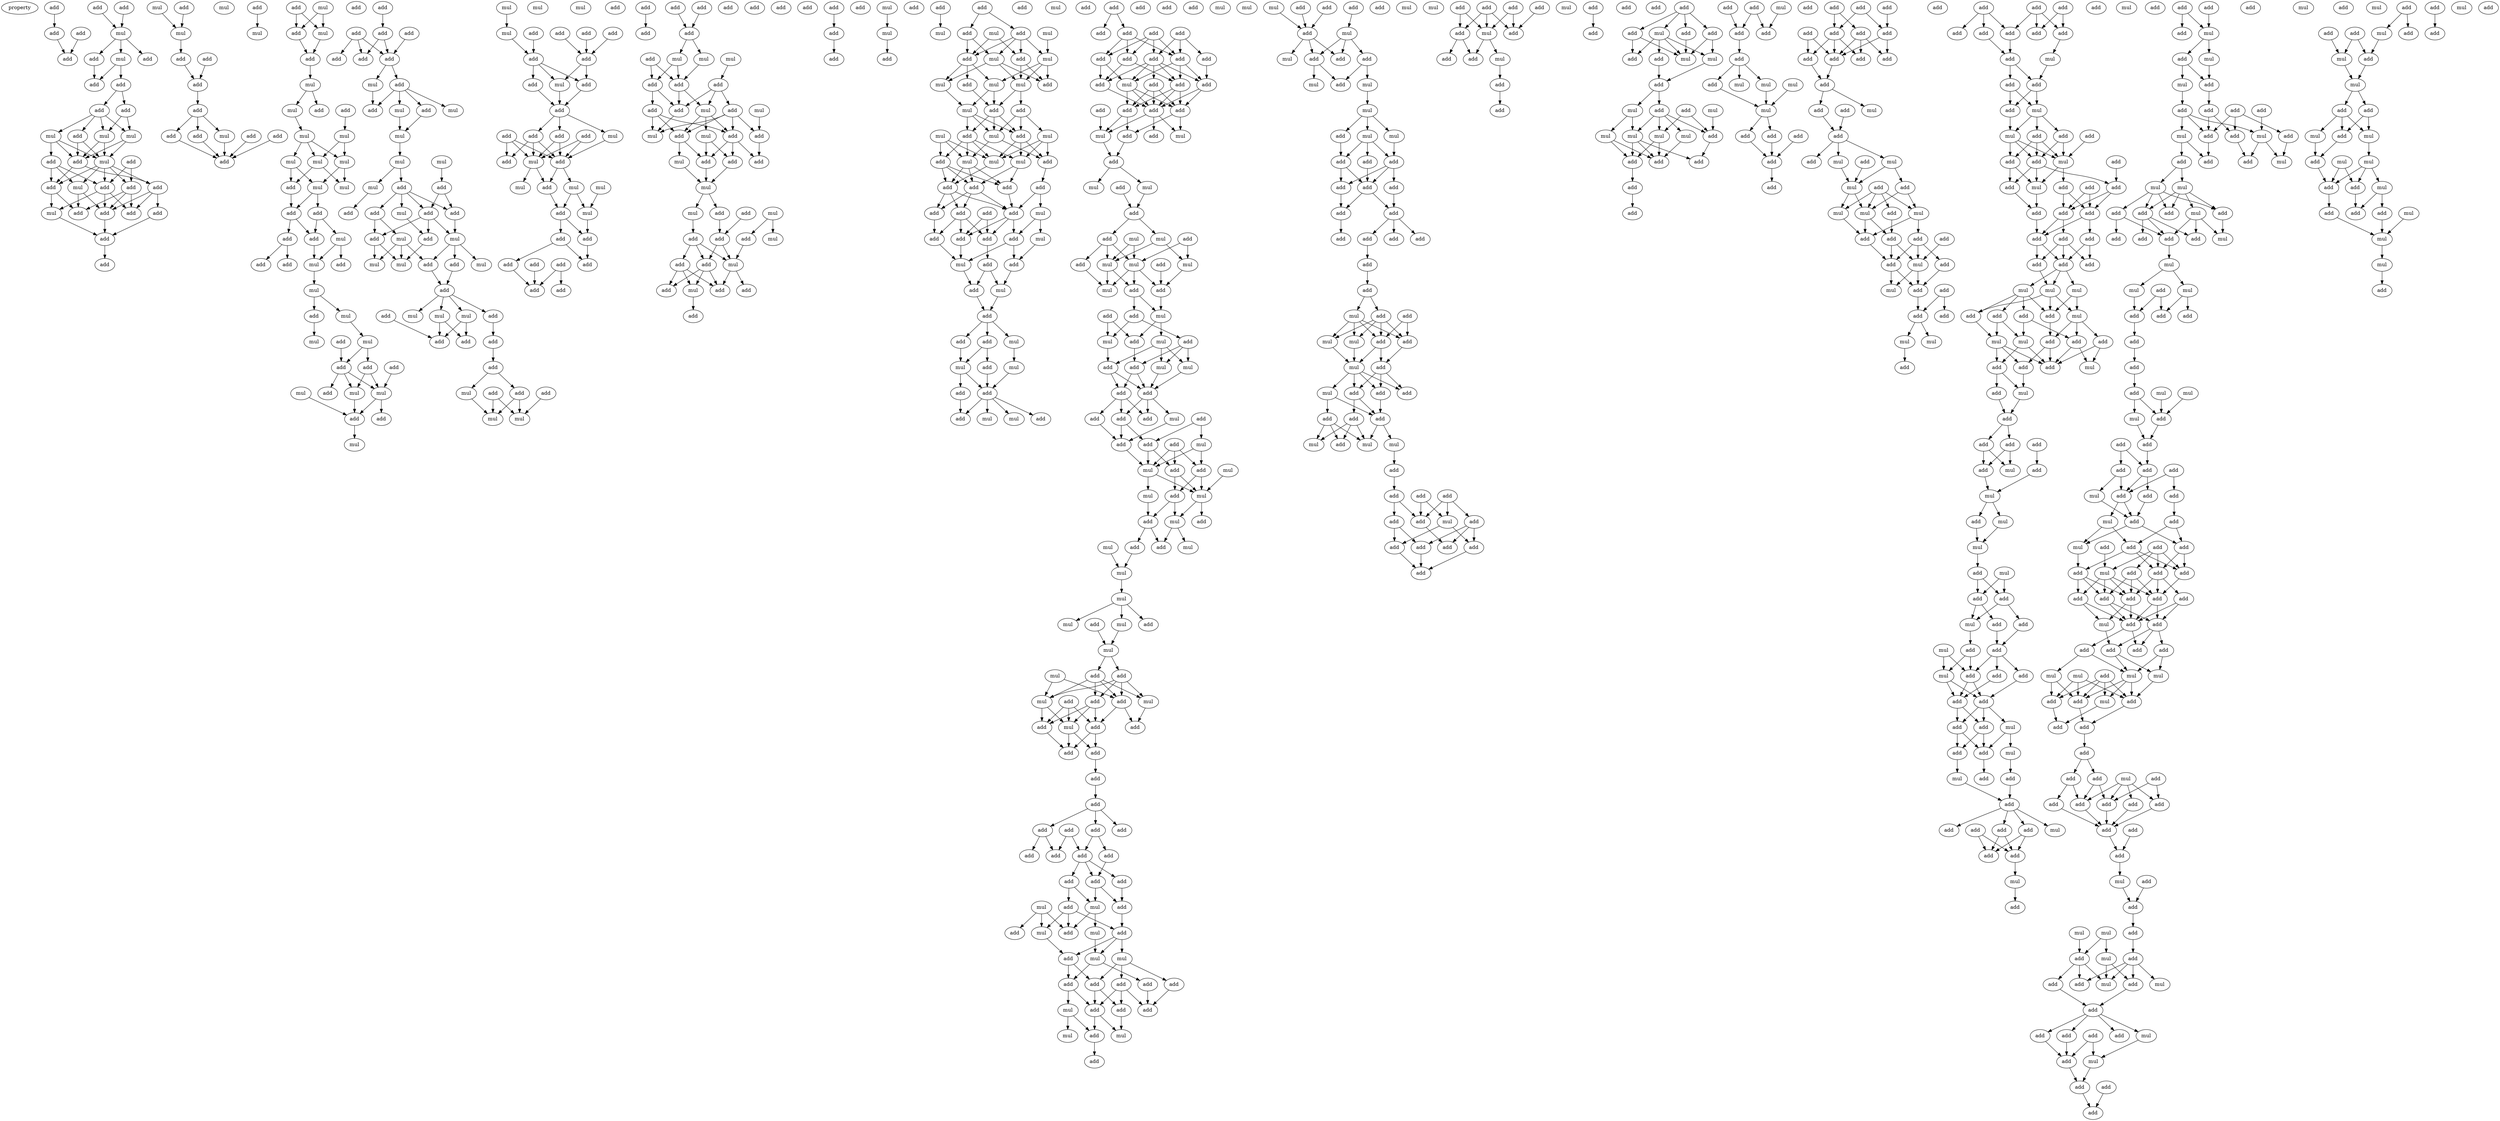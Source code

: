 digraph {
    node [fontcolor=black]
    property [mul=2,lf=1.5]
    0 [ label = add ];
    1 [ label = add ];
    2 [ label = add ];
    3 [ label = add ];
    4 [ label = add ];
    5 [ label = add ];
    6 [ label = mul ];
    7 [ label = add ];
    8 [ label = mul ];
    9 [ label = add ];
    10 [ label = add ];
    11 [ label = add ];
    12 [ label = add ];
    13 [ label = add ];
    14 [ label = mul ];
    15 [ label = mul ];
    16 [ label = mul ];
    17 [ label = add ];
    18 [ label = mul ];
    19 [ label = add ];
    20 [ label = add ];
    21 [ label = add ];
    22 [ label = mul ];
    23 [ label = add ];
    24 [ label = add ];
    25 [ label = add ];
    26 [ label = add ];
    27 [ label = add ];
    28 [ label = add ];
    29 [ label = add ];
    30 [ label = add ];
    31 [ label = mul ];
    32 [ label = add ];
    33 [ label = add ];
    34 [ label = mul ];
    35 [ label = add ];
    36 [ label = mul ];
    37 [ label = add ];
    38 [ label = add ];
    39 [ label = mul ];
    40 [ label = add ];
    41 [ label = add ];
    42 [ label = add ];
    43 [ label = add ];
    44 [ label = add ];
    45 [ label = add ];
    46 [ label = mul ];
    47 [ label = add ];
    48 [ label = add ];
    49 [ label = add ];
    50 [ label = mul ];
    51 [ label = mul ];
    52 [ label = add ];
    53 [ label = mul ];
    54 [ label = add ];
    55 [ label = mul ];
    56 [ label = add ];
    57 [ label = add ];
    58 [ label = mul ];
    59 [ label = mul ];
    60 [ label = mul ];
    61 [ label = mul ];
    62 [ label = mul ];
    63 [ label = mul ];
    64 [ label = mul ];
    65 [ label = add ];
    66 [ label = mul ];
    67 [ label = add ];
    68 [ label = add ];
    69 [ label = add ];
    70 [ label = mul ];
    71 [ label = add ];
    72 [ label = add ];
    73 [ label = add ];
    74 [ label = add ];
    75 [ label = mul ];
    76 [ label = mul ];
    77 [ label = add ];
    78 [ label = mul ];
    79 [ label = mul ];
    80 [ label = mul ];
    81 [ label = add ];
    82 [ label = add ];
    83 [ label = add ];
    84 [ label = add ];
    85 [ label = mul ];
    86 [ label = add ];
    87 [ label = mul ];
    88 [ label = mul ];
    89 [ label = add ];
    90 [ label = add ];
    91 [ label = mul ];
    92 [ label = add ];
    93 [ label = add ];
    94 [ label = add ];
    95 [ label = add ];
    96 [ label = add ];
    97 [ label = add ];
    98 [ label = add ];
    99 [ label = add ];
    100 [ label = add ];
    101 [ label = mul ];
    102 [ label = add ];
    103 [ label = mul ];
    104 [ label = mul ];
    105 [ label = add ];
    106 [ label = mul ];
    107 [ label = mul ];
    108 [ label = mul ];
    109 [ label = mul ];
    110 [ label = add ];
    111 [ label = add ];
    112 [ label = add ];
    113 [ label = mul ];
    114 [ label = add ];
    115 [ label = add ];
    116 [ label = add ];
    117 [ label = mul ];
    118 [ label = add ];
    119 [ label = mul ];
    120 [ label = add ];
    121 [ label = mul ];
    122 [ label = add ];
    123 [ label = mul ];
    124 [ label = add ];
    125 [ label = mul ];
    126 [ label = add ];
    127 [ label = add ];
    128 [ label = mul ];
    129 [ label = mul ];
    130 [ label = mul ];
    131 [ label = add ];
    132 [ label = add ];
    133 [ label = add ];
    134 [ label = add ];
    135 [ label = add ];
    136 [ label = mul ];
    137 [ label = add ];
    138 [ label = add ];
    139 [ label = add ];
    140 [ label = mul ];
    141 [ label = mul ];
    142 [ label = mul ];
    143 [ label = add ];
    144 [ label = add ];
    145 [ label = add ];
    146 [ label = add ];
    147 [ label = mul ];
    148 [ label = add ];
    149 [ label = add ];
    150 [ label = mul ];
    151 [ label = add ];
    152 [ label = mul ];
    153 [ label = add ];
    154 [ label = mul ];
    155 [ label = add ];
    156 [ label = mul ];
    157 [ label = add ];
    158 [ label = add ];
    159 [ label = add ];
    160 [ label = add ];
    161 [ label = mul ];
    162 [ label = add ];
    163 [ label = add ];
    164 [ label = add ];
    165 [ label = mul ];
    166 [ label = mul ];
    167 [ label = mul ];
    168 [ label = mul ];
    169 [ label = add ];
    170 [ label = add ];
    171 [ label = add ];
    172 [ label = add ];
    173 [ label = add ];
    174 [ label = add ];
    175 [ label = add ];
    176 [ label = add ];
    177 [ label = add ];
    178 [ label = add ];
    179 [ label = add ];
    180 [ label = add ];
    181 [ label = add ];
    182 [ label = add ];
    183 [ label = add ];
    184 [ label = add ];
    185 [ label = add ];
    186 [ label = add ];
    187 [ label = mul ];
    188 [ label = add ];
    189 [ label = mul ];
    190 [ label = mul ];
    191 [ label = add ];
    192 [ label = add ];
    193 [ label = add ];
    194 [ label = mul ];
    195 [ label = mul ];
    196 [ label = add ];
    197 [ label = add ];
    198 [ label = add ];
    199 [ label = add ];
    200 [ label = add ];
    201 [ label = mul ];
    202 [ label = add ];
    203 [ label = mul ];
    204 [ label = add ];
    205 [ label = mul ];
    206 [ label = add ];
    207 [ label = add ];
    208 [ label = add ];
    209 [ label = mul ];
    210 [ label = mul ];
    211 [ label = mul ];
    212 [ label = add ];
    213 [ label = add ];
    214 [ label = add ];
    215 [ label = add ];
    216 [ label = mul ];
    217 [ label = add ];
    218 [ label = add ];
    219 [ label = add ];
    220 [ label = mul ];
    221 [ label = add ];
    222 [ label = mul ];
    223 [ label = add ];
    224 [ label = add ];
    225 [ label = add ];
    226 [ label = add ];
    227 [ label = add ];
    228 [ label = mul ];
    229 [ label = add ];
    230 [ label = mul ];
    231 [ label = add ];
    232 [ label = add ];
    233 [ label = add ];
    234 [ label = add ];
    235 [ label = add ];
    236 [ label = add ];
    237 [ label = mul ];
    238 [ label = add ];
    239 [ label = mul ];
    240 [ label = add ];
    241 [ label = mul ];
    242 [ label = mul ];
    243 [ label = add ];
    244 [ label = add ];
    245 [ label = mul ];
    246 [ label = add ];
    247 [ label = mul ];
    248 [ label = mul ];
    249 [ label = mul ];
    250 [ label = add ];
    251 [ label = add ];
    252 [ label = mul ];
    253 [ label = add ];
    254 [ label = mul ];
    255 [ label = mul ];
    256 [ label = mul ];
    257 [ label = add ];
    258 [ label = add ];
    259 [ label = mul ];
    260 [ label = add ];
    261 [ label = mul ];
    262 [ label = mul ];
    263 [ label = add ];
    264 [ label = add ];
    265 [ label = add ];
    266 [ label = add ];
    267 [ label = add ];
    268 [ label = add ];
    269 [ label = add ];
    270 [ label = mul ];
    271 [ label = add ];
    272 [ label = add ];
    273 [ label = add ];
    274 [ label = mul ];
    275 [ label = add ];
    276 [ label = add ];
    277 [ label = add ];
    278 [ label = mul ];
    279 [ label = add ];
    280 [ label = add ];
    281 [ label = mul ];
    282 [ label = add ];
    283 [ label = mul ];
    284 [ label = add ];
    285 [ label = add ];
    286 [ label = mul ];
    287 [ label = add ];
    288 [ label = mul ];
    289 [ label = mul ];
    290 [ label = add ];
    291 [ label = add ];
    292 [ label = add ];
    293 [ label = add ];
    294 [ label = mul ];
    295 [ label = mul ];
    296 [ label = add ];
    297 [ label = add ];
    298 [ label = add ];
    299 [ label = add ];
    300 [ label = add ];
    301 [ label = add ];
    302 [ label = add ];
    303 [ label = add ];
    304 [ label = add ];
    305 [ label = add ];
    306 [ label = add ];
    307 [ label = add ];
    308 [ label = add ];
    309 [ label = mul ];
    310 [ label = add ];
    311 [ label = add ];
    312 [ label = add ];
    313 [ label = add ];
    314 [ label = add ];
    315 [ label = add ];
    316 [ label = add ];
    317 [ label = mul ];
    318 [ label = add ];
    319 [ label = add ];
    320 [ label = mul ];
    321 [ label = add ];
    322 [ label = add ];
    323 [ label = mul ];
    324 [ label = mul ];
    325 [ label = add ];
    326 [ label = add ];
    327 [ label = mul ];
    328 [ label = add ];
    329 [ label = add ];
    330 [ label = mul ];
    331 [ label = add ];
    332 [ label = mul ];
    333 [ label = mul ];
    334 [ label = mul ];
    335 [ label = add ];
    336 [ label = add ];
    337 [ label = add ];
    338 [ label = mul ];
    339 [ label = mul ];
    340 [ label = add ];
    341 [ label = add ];
    342 [ label = mul ];
    343 [ label = add ];
    344 [ label = mul ];
    345 [ label = add ];
    346 [ label = add ];
    347 [ label = mul ];
    348 [ label = add ];
    349 [ label = mul ];
    350 [ label = add ];
    351 [ label = add ];
    352 [ label = add ];
    353 [ label = add ];
    354 [ label = mul ];
    355 [ label = add ];
    356 [ label = add ];
    357 [ label = add ];
    358 [ label = add ];
    359 [ label = mul ];
    360 [ label = add ];
    361 [ label = mul ];
    362 [ label = add ];
    363 [ label = add ];
    364 [ label = mul ];
    365 [ label = mul ];
    366 [ label = add ];
    367 [ label = mul ];
    368 [ label = add ];
    369 [ label = add ];
    370 [ label = mul ];
    371 [ label = mul ];
    372 [ label = mul ];
    373 [ label = add ];
    374 [ label = add ];
    375 [ label = mul ];
    376 [ label = mul ];
    377 [ label = add ];
    378 [ label = mul ];
    379 [ label = add ];
    380 [ label = mul ];
    381 [ label = add ];
    382 [ label = mul ];
    383 [ label = mul ];
    384 [ label = add ];
    385 [ label = add ];
    386 [ label = add ];
    387 [ label = mul ];
    388 [ label = mul ];
    389 [ label = add ];
    390 [ label = add ];
    391 [ label = mul ];
    392 [ label = add ];
    393 [ label = add ];
    394 [ label = add ];
    395 [ label = add ];
    396 [ label = add ];
    397 [ label = add ];
    398 [ label = add ];
    399 [ label = add ];
    400 [ label = add ];
    401 [ label = add ];
    402 [ label = add ];
    403 [ label = add ];
    404 [ label = add ];
    405 [ label = mul ];
    406 [ label = add ];
    407 [ label = add ];
    408 [ label = add ];
    409 [ label = add ];
    410 [ label = add ];
    411 [ label = add ];
    412 [ label = add ];
    413 [ label = mul ];
    414 [ label = mul ];
    415 [ label = add ];
    416 [ label = add ];
    417 [ label = mul ];
    418 [ label = add ];
    419 [ label = add ];
    420 [ label = mul ];
    421 [ label = add ];
    422 [ label = mul ];
    423 [ label = mul ];
    424 [ label = add ];
    425 [ label = add ];
    426 [ label = add ];
    427 [ label = add ];
    428 [ label = add ];
    429 [ label = add ];
    430 [ label = add ];
    431 [ label = mul ];
    432 [ label = add ];
    433 [ label = add ];
    434 [ label = mul ];
    435 [ label = mul ];
    436 [ label = add ];
    437 [ label = mul ];
    438 [ label = mul ];
    439 [ label = add ];
    440 [ label = add ];
    441 [ label = add ];
    442 [ label = add ];
    443 [ label = mul ];
    444 [ label = add ];
    445 [ label = add ];
    446 [ label = mul ];
    447 [ label = add ];
    448 [ label = mul ];
    449 [ label = mul ];
    450 [ label = add ];
    451 [ label = mul ];
    452 [ label = mul ];
    453 [ label = add ];
    454 [ label = mul ];
    455 [ label = add ];
    456 [ label = add ];
    457 [ label = add ];
    458 [ label = add ];
    459 [ label = add ];
    460 [ label = add ];
    461 [ label = add ];
    462 [ label = add ];
    463 [ label = add ];
    464 [ label = add ];
    465 [ label = mul ];
    466 [ label = add ];
    467 [ label = add ];
    468 [ label = add ];
    469 [ label = add ];
    470 [ label = add ];
    471 [ label = add ];
    472 [ label = mul ];
    473 [ label = add ];
    474 [ label = mul ];
    475 [ label = mul ];
    476 [ label = mul ];
    477 [ label = add ];
    478 [ label = add ];
    479 [ label = mul ];
    480 [ label = add ];
    481 [ label = add ];
    482 [ label = add ];
    483 [ label = add ];
    484 [ label = mul ];
    485 [ label = add ];
    486 [ label = add ];
    487 [ label = add ];
    488 [ label = mul ];
    489 [ label = mul ];
    490 [ label = add ];
    491 [ label = mul ];
    492 [ label = add ];
    493 [ label = add ];
    494 [ label = add ];
    495 [ label = add ];
    496 [ label = mul ];
    497 [ label = add ];
    498 [ label = add ];
    499 [ label = add ];
    500 [ label = add ];
    501 [ label = add ];
    502 [ label = add ];
    503 [ label = add ];
    504 [ label = add ];
    505 [ label = add ];
    506 [ label = add ];
    507 [ label = add ];
    508 [ label = add ];
    509 [ label = mul ];
    510 [ label = add ];
    511 [ label = add ];
    512 [ label = add ];
    513 [ label = mul ];
    514 [ label = add ];
    515 [ label = add ];
    516 [ label = mul ];
    517 [ label = add ];
    518 [ label = add ];
    519 [ label = add ];
    520 [ label = add ];
    521 [ label = add ];
    522 [ label = add ];
    523 [ label = add ];
    524 [ label = add ];
    525 [ label = add ];
    526 [ label = mul ];
    527 [ label = add ];
    528 [ label = mul ];
    529 [ label = add ];
    530 [ label = mul ];
    531 [ label = add ];
    532 [ label = mul ];
    533 [ label = mul ];
    534 [ label = add ];
    535 [ label = add ];
    536 [ label = add ];
    537 [ label = mul ];
    538 [ label = mul ];
    539 [ label = mul ];
    540 [ label = mul ];
    541 [ label = add ];
    542 [ label = add ];
    543 [ label = add ];
    544 [ label = add ];
    545 [ label = add ];
    546 [ label = add ];
    547 [ label = add ];
    548 [ label = mul ];
    549 [ label = add ];
    550 [ label = add ];
    551 [ label = add ];
    552 [ label = add ];
    553 [ label = mul ];
    554 [ label = mul ];
    555 [ label = add ];
    556 [ label = mul ];
    557 [ label = mul ];
    558 [ label = add ];
    559 [ label = add ];
    560 [ label = add ];
    561 [ label = add ];
    562 [ label = add ];
    563 [ label = add ];
    564 [ label = add ];
    565 [ label = add ];
    566 [ label = add ];
    567 [ label = add ];
    568 [ label = add ];
    569 [ label = add ];
    570 [ label = add ];
    571 [ label = add ];
    572 [ label = add ];
    573 [ label = add ];
    574 [ label = add ];
    575 [ label = add ];
    576 [ label = add ];
    577 [ label = mul ];
    578 [ label = add ];
    579 [ label = add ];
    580 [ label = mul ];
    581 [ label = add ];
    582 [ label = add ];
    583 [ label = mul ];
    584 [ label = add ];
    585 [ label = mul ];
    586 [ label = add ];
    587 [ label = mul ];
    588 [ label = add ];
    589 [ label = mul ];
    590 [ label = mul ];
    591 [ label = add ];
    592 [ label = add ];
    593 [ label = add ];
    594 [ label = add ];
    595 [ label = add ];
    596 [ label = add ];
    597 [ label = mul ];
    598 [ label = add ];
    599 [ label = mul ];
    600 [ label = add ];
    601 [ label = add ];
    602 [ label = add ];
    603 [ label = mul ];
    604 [ label = mul ];
    605 [ label = add ];
    606 [ label = add ];
    607 [ label = add ];
    608 [ label = add ];
    609 [ label = add ];
    610 [ label = add ];
    611 [ label = add ];
    612 [ label = add ];
    613 [ label = add ];
    614 [ label = add ];
    615 [ label = mul ];
    616 [ label = add ];
    617 [ label = add ];
    618 [ label = add ];
    619 [ label = mul ];
    620 [ label = add ];
    621 [ label = add ];
    622 [ label = add ];
    623 [ label = add ];
    624 [ label = mul ];
    625 [ label = add ];
    626 [ label = mul ];
    627 [ label = add ];
    628 [ label = add ];
    629 [ label = add ];
    630 [ label = add ];
    631 [ label = mul ];
    632 [ label = add ];
    633 [ label = add ];
    634 [ label = add ];
    635 [ label = add ];
    636 [ label = add ];
    637 [ label = add ];
    638 [ label = add ];
    639 [ label = add ];
    640 [ label = add ];
    641 [ label = add ];
    642 [ label = add ];
    643 [ label = mul ];
    644 [ label = mul ];
    645 [ label = mul ];
    646 [ label = add ];
    647 [ label = add ];
    648 [ label = mul ];
    649 [ label = add ];
    650 [ label = add ];
    651 [ label = add ];
    652 [ label = mul ];
    653 [ label = add ];
    654 [ label = add ];
    655 [ label = mul ];
    656 [ label = mul ];
    657 [ label = add ];
    658 [ label = add ];
    659 [ label = add ];
    660 [ label = mul ];
    661 [ label = add ];
    662 [ label = add ];
    663 [ label = add ];
    664 [ label = add ];
    665 [ label = add ];
    666 [ label = mul ];
    667 [ label = add ];
    668 [ label = add ];
    669 [ label = mul ];
    670 [ label = add ];
    671 [ label = mul ];
    672 [ label = mul ];
    673 [ label = add ];
    674 [ label = mul ];
    675 [ label = add ];
    676 [ label = add ];
    677 [ label = mul ];
    678 [ label = add ];
    679 [ label = mul ];
    680 [ label = add ];
    681 [ label = add ];
    682 [ label = add ];
    683 [ label = mul ];
    684 [ label = add ];
    685 [ label = add ];
    686 [ label = mul ];
    687 [ label = add ];
    688 [ label = add ];
    689 [ label = add ];
    690 [ label = mul ];
    691 [ label = add ];
    692 [ label = add ];
    693 [ label = add ];
    694 [ label = add ];
    695 [ label = mul ];
    696 [ label = add ];
    697 [ label = mul ];
    698 [ label = add ];
    699 [ label = add ];
    700 [ label = add ];
    701 [ label = add ];
    702 [ label = mul ];
    703 [ label = add ];
    704 [ label = add ];
    705 [ label = add ];
    706 [ label = add ];
    707 [ label = add ];
    708 [ label = mul ];
    709 [ label = add ];
    710 [ label = add ];
    711 [ label = add ];
    712 [ label = add ];
    713 [ label = mul ];
    714 [ label = mul ];
    715 [ label = add ];
    716 [ label = add ];
    717 [ label = mul ];
    718 [ label = add ];
    719 [ label = add ];
    720 [ label = add ];
    721 [ label = add ];
    722 [ label = add ];
    723 [ label = mul ];
    724 [ label = mul ];
    725 [ label = add ];
    726 [ label = add ];
    727 [ label = add ];
    728 [ label = mul ];
    729 [ label = add ];
    730 [ label = add ];
    731 [ label = mul ];
    732 [ label = mul ];
    733 [ label = add ];
    734 [ label = add ];
    735 [ label = add ];
    736 [ label = add ];
    737 [ label = mul ];
    738 [ label = add ];
    739 [ label = add ];
    740 [ label = mul ];
    741 [ label = add ];
    742 [ label = add ];
    743 [ label = mul ];
    744 [ label = add ];
    745 [ label = mul ];
    746 [ label = mul ];
    747 [ label = add ];
    748 [ label = add ];
    749 [ label = add ];
    750 [ label = add ];
    751 [ label = add ];
    752 [ label = add ];
    753 [ label = add ];
    754 [ label = mul ];
    755 [ label = mul ];
    756 [ label = mul ];
    757 [ label = add ];
    758 [ label = mul ];
    759 [ label = add ];
    760 [ label = add ];
    761 [ label = add ];
    762 [ label = add ];
    763 [ label = add ];
    764 [ label = add ];
    765 [ label = add ];
    766 [ label = mul ];
    767 [ label = add ];
    768 [ label = add ];
    769 [ label = add ];
    770 [ label = mul ];
    771 [ label = add ];
    772 [ label = add ];
    773 [ label = add ];
    774 [ label = mul ];
    775 [ label = add ];
    776 [ label = mul ];
    777 [ label = add ];
    778 [ label = add ];
    779 [ label = add ];
    780 [ label = add ];
    781 [ label = add ];
    782 [ label = add ];
    783 [ label = add ];
    784 [ label = add ];
    785 [ label = add ];
    786 [ label = add ];
    787 [ label = mul ];
    788 [ label = add ];
    789 [ label = add ];
    790 [ label = add ];
    791 [ label = add ];
    792 [ label = add ];
    793 [ label = mul ];
    794 [ label = mul ];
    795 [ label = add ];
    796 [ label = mul ];
    797 [ label = mul ];
    798 [ label = add ];
    799 [ label = mul ];
    800 [ label = add ];
    801 [ label = add ];
    802 [ label = add ];
    803 [ label = add ];
    804 [ label = add ];
    805 [ label = add ];
    806 [ label = add ];
    807 [ label = mul ];
    808 [ label = add ];
    809 [ label = add ];
    810 [ label = add ];
    811 [ label = add ];
    812 [ label = add ];
    813 [ label = add ];
    814 [ label = add ];
    815 [ label = add ];
    816 [ label = add ];
    817 [ label = mul ];
    818 [ label = add ];
    819 [ label = add ];
    820 [ label = add ];
    821 [ label = add ];
    822 [ label = mul ];
    823 [ label = mul ];
    824 [ label = mul ];
    825 [ label = add ];
    826 [ label = add ];
    827 [ label = add ];
    828 [ label = mul ];
    829 [ label = mul ];
    830 [ label = add ];
    831 [ label = add ];
    832 [ label = add ];
    833 [ label = add ];
    834 [ label = add ];
    835 [ label = mul ];
    836 [ label = add ];
    837 [ label = add ];
    838 [ label = add ];
    839 [ label = mul ];
    840 [ label = add ];
    841 [ label = mul ];
    842 [ label = add ];
    843 [ label = add ];
    844 [ label = add ];
    845 [ label = add ];
    846 [ label = mul ];
    847 [ label = add ];
    848 [ label = add ];
    849 [ label = mul ];
    850 [ label = add ];
    851 [ label = mul ];
    852 [ label = add ];
    853 [ label = add ];
    854 [ label = add ];
    855 [ label = mul ];
    856 [ label = mul ];
    857 [ label = mul ];
    858 [ label = mul ];
    859 [ label = add ];
    860 [ label = add ];
    861 [ label = add ];
    862 [ label = mul ];
    863 [ label = add ];
    864 [ label = add ];
    865 [ label = add ];
    866 [ label = add ];
    867 [ label = mul ];
    868 [ label = add ];
    869 [ label = mul ];
    870 [ label = mul ];
    871 [ label = mul ];
    872 [ label = add ];
    873 [ label = add ];
    0 -> 2 [ name = 0 ];
    1 -> 4 [ name = 1 ];
    2 -> 4 [ name = 2 ];
    3 -> 6 [ name = 3 ];
    5 -> 6 [ name = 4 ];
    6 -> 7 [ name = 5 ];
    6 -> 8 [ name = 6 ];
    6 -> 9 [ name = 7 ];
    7 -> 10 [ name = 8 ];
    8 -> 10 [ name = 9 ];
    8 -> 11 [ name = 10 ];
    11 -> 12 [ name = 11 ];
    11 -> 13 [ name = 12 ];
    12 -> 14 [ name = 13 ];
    12 -> 16 [ name = 14 ];
    13 -> 14 [ name = 15 ];
    13 -> 15 [ name = 16 ];
    13 -> 16 [ name = 17 ];
    13 -> 17 [ name = 18 ];
    14 -> 18 [ name = 19 ];
    14 -> 19 [ name = 20 ];
    15 -> 18 [ name = 21 ];
    15 -> 19 [ name = 22 ];
    15 -> 20 [ name = 23 ];
    16 -> 18 [ name = 24 ];
    16 -> 19 [ name = 25 ];
    17 -> 18 [ name = 26 ];
    17 -> 19 [ name = 27 ];
    18 -> 22 [ name = 28 ];
    18 -> 23 [ name = 29 ];
    18 -> 24 [ name = 30 ];
    18 -> 25 [ name = 31 ];
    18 -> 26 [ name = 32 ];
    19 -> 23 [ name = 33 ];
    19 -> 24 [ name = 34 ];
    20 -> 22 [ name = 35 ];
    20 -> 24 [ name = 36 ];
    20 -> 25 [ name = 37 ];
    21 -> 25 [ name = 38 ];
    21 -> 26 [ name = 39 ];
    22 -> 28 [ name = 40 ];
    22 -> 29 [ name = 41 ];
    23 -> 27 [ name = 42 ];
    23 -> 28 [ name = 43 ];
    23 -> 30 [ name = 44 ];
    24 -> 29 [ name = 45 ];
    24 -> 31 [ name = 46 ];
    25 -> 28 [ name = 47 ];
    25 -> 30 [ name = 48 ];
    25 -> 31 [ name = 49 ];
    26 -> 28 [ name = 50 ];
    26 -> 29 [ name = 51 ];
    26 -> 30 [ name = 52 ];
    27 -> 32 [ name = 53 ];
    28 -> 32 [ name = 54 ];
    31 -> 32 [ name = 55 ];
    32 -> 33 [ name = 56 ];
    34 -> 36 [ name = 57 ];
    35 -> 36 [ name = 58 ];
    36 -> 38 [ name = 59 ];
    37 -> 40 [ name = 60 ];
    38 -> 40 [ name = 61 ];
    40 -> 41 [ name = 62 ];
    41 -> 44 [ name = 63 ];
    41 -> 45 [ name = 64 ];
    41 -> 46 [ name = 65 ];
    42 -> 47 [ name = 66 ];
    43 -> 47 [ name = 67 ];
    44 -> 47 [ name = 68 ];
    45 -> 47 [ name = 69 ];
    46 -> 47 [ name = 70 ];
    48 -> 51 [ name = 71 ];
    49 -> 52 [ name = 72 ];
    49 -> 53 [ name = 73 ];
    50 -> 52 [ name = 74 ];
    50 -> 53 [ name = 75 ];
    52 -> 54 [ name = 76 ];
    53 -> 54 [ name = 77 ];
    54 -> 55 [ name = 78 ];
    55 -> 56 [ name = 79 ];
    55 -> 58 [ name = 80 ];
    57 -> 59 [ name = 81 ];
    58 -> 60 [ name = 82 ];
    59 -> 61 [ name = 83 ];
    59 -> 63 [ name = 84 ];
    60 -> 61 [ name = 85 ];
    60 -> 62 [ name = 86 ];
    60 -> 63 [ name = 87 ];
    61 -> 64 [ name = 88 ];
    61 -> 66 [ name = 89 ];
    62 -> 65 [ name = 90 ];
    62 -> 66 [ name = 91 ];
    63 -> 64 [ name = 92 ];
    63 -> 65 [ name = 93 ];
    65 -> 67 [ name = 94 ];
    66 -> 67 [ name = 95 ];
    66 -> 68 [ name = 96 ];
    67 -> 69 [ name = 97 ];
    67 -> 71 [ name = 98 ];
    68 -> 70 [ name = 99 ];
    68 -> 71 [ name = 100 ];
    69 -> 73 [ name = 101 ];
    69 -> 74 [ name = 102 ];
    70 -> 72 [ name = 103 ];
    70 -> 75 [ name = 104 ];
    71 -> 75 [ name = 105 ];
    75 -> 76 [ name = 106 ];
    76 -> 77 [ name = 107 ];
    76 -> 78 [ name = 108 ];
    77 -> 79 [ name = 109 ];
    78 -> 80 [ name = 110 ];
    80 -> 82 [ name = 111 ];
    80 -> 84 [ name = 112 ];
    81 -> 84 [ name = 113 ];
    82 -> 85 [ name = 114 ];
    82 -> 87 [ name = 115 ];
    83 -> 87 [ name = 116 ];
    84 -> 85 [ name = 117 ];
    84 -> 86 [ name = 118 ];
    84 -> 87 [ name = 119 ];
    85 -> 89 [ name = 120 ];
    87 -> 89 [ name = 121 ];
    87 -> 90 [ name = 122 ];
    88 -> 89 [ name = 123 ];
    89 -> 91 [ name = 124 ];
    93 -> 96 [ name = 125 ];
    94 -> 97 [ name = 126 ];
    94 -> 98 [ name = 127 ];
    94 -> 99 [ name = 128 ];
    95 -> 99 [ name = 129 ];
    96 -> 98 [ name = 130 ];
    96 -> 99 [ name = 131 ];
    99 -> 100 [ name = 132 ];
    99 -> 101 [ name = 133 ];
    100 -> 102 [ name = 134 ];
    100 -> 103 [ name = 135 ];
    100 -> 104 [ name = 136 ];
    100 -> 105 [ name = 137 ];
    101 -> 102 [ name = 138 ];
    103 -> 106 [ name = 139 ];
    105 -> 106 [ name = 140 ];
    106 -> 107 [ name = 141 ];
    107 -> 109 [ name = 142 ];
    107 -> 110 [ name = 143 ];
    108 -> 111 [ name = 144 ];
    109 -> 114 [ name = 145 ];
    110 -> 112 [ name = 146 ];
    110 -> 113 [ name = 147 ];
    110 -> 115 [ name = 148 ];
    110 -> 116 [ name = 149 ];
    111 -> 112 [ name = 150 ];
    111 -> 116 [ name = 151 ];
    112 -> 117 [ name = 152 ];
    112 -> 118 [ name = 153 ];
    112 -> 120 [ name = 154 ];
    113 -> 118 [ name = 155 ];
    115 -> 119 [ name = 156 ];
    115 -> 120 [ name = 157 ];
    116 -> 117 [ name = 158 ];
    117 -> 122 [ name = 159 ];
    117 -> 124 [ name = 160 ];
    117 -> 125 [ name = 161 ];
    118 -> 121 [ name = 162 ];
    119 -> 121 [ name = 163 ];
    119 -> 122 [ name = 164 ];
    119 -> 123 [ name = 165 ];
    120 -> 121 [ name = 166 ];
    120 -> 123 [ name = 167 ];
    122 -> 126 [ name = 168 ];
    124 -> 126 [ name = 169 ];
    126 -> 127 [ name = 170 ];
    126 -> 128 [ name = 171 ];
    126 -> 129 [ name = 172 ];
    126 -> 130 [ name = 173 ];
    127 -> 134 [ name = 174 ];
    128 -> 132 [ name = 175 ];
    128 -> 133 [ name = 176 ];
    130 -> 132 [ name = 177 ];
    130 -> 133 [ name = 178 ];
    131 -> 132 [ name = 179 ];
    134 -> 135 [ name = 180 ];
    135 -> 136 [ name = 181 ];
    135 -> 137 [ name = 182 ];
    136 -> 140 [ name = 183 ];
    137 -> 140 [ name = 184 ];
    137 -> 141 [ name = 185 ];
    138 -> 141 [ name = 186 ];
    139 -> 140 [ name = 187 ];
    139 -> 141 [ name = 188 ];
    142 -> 147 [ name = 189 ];
    143 -> 149 [ name = 190 ];
    144 -> 148 [ name = 191 ];
    145 -> 149 [ name = 192 ];
    146 -> 149 [ name = 193 ];
    147 -> 148 [ name = 194 ];
    148 -> 151 [ name = 195 ];
    148 -> 153 [ name = 196 ];
    148 -> 154 [ name = 197 ];
    149 -> 151 [ name = 198 ];
    149 -> 154 [ name = 199 ];
    151 -> 155 [ name = 200 ];
    153 -> 155 [ name = 201 ];
    154 -> 155 [ name = 202 ];
    155 -> 156 [ name = 203 ];
    155 -> 157 [ name = 204 ];
    155 -> 160 [ name = 205 ];
    156 -> 162 [ name = 206 ];
    157 -> 161 [ name = 207 ];
    157 -> 162 [ name = 208 ];
    157 -> 163 [ name = 209 ];
    158 -> 161 [ name = 210 ];
    158 -> 162 [ name = 211 ];
    159 -> 161 [ name = 212 ];
    159 -> 162 [ name = 213 ];
    159 -> 163 [ name = 214 ];
    160 -> 161 [ name = 215 ];
    160 -> 162 [ name = 216 ];
    161 -> 164 [ name = 217 ];
    161 -> 166 [ name = 218 ];
    162 -> 164 [ name = 219 ];
    162 -> 167 [ name = 220 ];
    164 -> 169 [ name = 221 ];
    165 -> 168 [ name = 222 ];
    167 -> 168 [ name = 223 ];
    167 -> 169 [ name = 224 ];
    168 -> 171 [ name = 225 ];
    169 -> 170 [ name = 226 ];
    169 -> 171 [ name = 227 ];
    170 -> 173 [ name = 228 ];
    170 -> 174 [ name = 229 ];
    171 -> 174 [ name = 230 ];
    173 -> 177 [ name = 231 ];
    175 -> 177 [ name = 232 ];
    175 -> 178 [ name = 233 ];
    176 -> 177 [ name = 234 ];
    179 -> 181 [ name = 235 ];
    180 -> 185 [ name = 236 ];
    183 -> 185 [ name = 237 ];
    185 -> 189 [ name = 238 ];
    185 -> 190 [ name = 239 ];
    187 -> 192 [ name = 240 ];
    188 -> 191 [ name = 241 ];
    188 -> 193 [ name = 242 ];
    189 -> 191 [ name = 243 ];
    189 -> 193 [ name = 244 ];
    190 -> 193 [ name = 245 ];
    191 -> 196 [ name = 246 ];
    191 -> 197 [ name = 247 ];
    192 -> 194 [ name = 248 ];
    192 -> 197 [ name = 249 ];
    192 -> 198 [ name = 250 ];
    193 -> 194 [ name = 251 ];
    193 -> 197 [ name = 252 ];
    194 -> 200 [ name = 253 ];
    194 -> 201 [ name = 254 ];
    194 -> 202 [ name = 255 ];
    195 -> 199 [ name = 256 ];
    196 -> 200 [ name = 257 ];
    196 -> 202 [ name = 258 ];
    196 -> 203 [ name = 259 ];
    197 -> 203 [ name = 260 ];
    198 -> 199 [ name = 261 ];
    198 -> 200 [ name = 262 ];
    198 -> 202 [ name = 263 ];
    198 -> 203 [ name = 264 ];
    199 -> 207 [ name = 265 ];
    200 -> 204 [ name = 266 ];
    200 -> 206 [ name = 267 ];
    200 -> 207 [ name = 268 ];
    201 -> 204 [ name = 269 ];
    201 -> 206 [ name = 270 ];
    202 -> 205 [ name = 271 ];
    202 -> 206 [ name = 272 ];
    204 -> 209 [ name = 273 ];
    205 -> 209 [ name = 274 ];
    206 -> 209 [ name = 275 ];
    209 -> 211 [ name = 276 ];
    209 -> 212 [ name = 277 ];
    210 -> 215 [ name = 278 ];
    210 -> 216 [ name = 279 ];
    211 -> 217 [ name = 280 ];
    212 -> 214 [ name = 281 ];
    213 -> 214 [ name = 282 ];
    214 -> 218 [ name = 283 ];
    214 -> 220 [ name = 284 ];
    215 -> 220 [ name = 285 ];
    217 -> 218 [ name = 286 ];
    217 -> 219 [ name = 287 ];
    217 -> 220 [ name = 288 ];
    218 -> 222 [ name = 289 ];
    218 -> 223 [ name = 290 ];
    218 -> 224 [ name = 291 ];
    219 -> 222 [ name = 292 ];
    219 -> 223 [ name = 293 ];
    219 -> 224 [ name = 294 ];
    220 -> 221 [ name = 295 ];
    220 -> 224 [ name = 296 ];
    222 -> 225 [ name = 297 ];
    226 -> 229 [ name = 298 ];
    228 -> 230 [ name = 299 ];
    229 -> 231 [ name = 300 ];
    230 -> 232 [ name = 301 ];
    234 -> 241 [ name = 302 ];
    235 -> 238 [ name = 303 ];
    235 -> 240 [ name = 304 ];
    237 -> 245 [ name = 305 ];
    238 -> 242 [ name = 306 ];
    238 -> 243 [ name = 307 ];
    238 -> 244 [ name = 308 ];
    238 -> 245 [ name = 309 ];
    239 -> 243 [ name = 310 ];
    239 -> 244 [ name = 311 ];
    240 -> 242 [ name = 312 ];
    240 -> 243 [ name = 313 ];
    242 -> 246 [ name = 314 ];
    242 -> 247 [ name = 315 ];
    242 -> 249 [ name = 316 ];
    243 -> 248 [ name = 317 ];
    243 -> 249 [ name = 318 ];
    243 -> 250 [ name = 319 ];
    244 -> 246 [ name = 320 ];
    244 -> 247 [ name = 321 ];
    245 -> 246 [ name = 322 ];
    245 -> 247 [ name = 323 ];
    245 -> 248 [ name = 324 ];
    247 -> 251 [ name = 325 ];
    247 -> 253 [ name = 326 ];
    248 -> 252 [ name = 327 ];
    248 -> 253 [ name = 328 ];
    249 -> 252 [ name = 329 ];
    250 -> 253 [ name = 330 ];
    251 -> 254 [ name = 331 ];
    251 -> 256 [ name = 332 ];
    251 -> 258 [ name = 333 ];
    252 -> 254 [ name = 334 ];
    252 -> 257 [ name = 335 ];
    252 -> 258 [ name = 336 ];
    253 -> 254 [ name = 337 ];
    253 -> 257 [ name = 338 ];
    253 -> 258 [ name = 339 ];
    254 -> 260 [ name = 340 ];
    254 -> 261 [ name = 341 ];
    255 -> 261 [ name = 342 ];
    255 -> 262 [ name = 343 ];
    255 -> 263 [ name = 344 ];
    256 -> 259 [ name = 345 ];
    256 -> 260 [ name = 346 ];
    256 -> 262 [ name = 347 ];
    257 -> 259 [ name = 348 ];
    257 -> 261 [ name = 349 ];
    257 -> 262 [ name = 350 ];
    257 -> 263 [ name = 351 ];
    258 -> 259 [ name = 352 ];
    258 -> 260 [ name = 353 ];
    258 -> 262 [ name = 354 ];
    259 -> 264 [ name = 355 ];
    259 -> 267 [ name = 356 ];
    260 -> 265 [ name = 357 ];
    261 -> 264 [ name = 358 ];
    261 -> 266 [ name = 359 ];
    261 -> 267 [ name = 360 ];
    262 -> 266 [ name = 361 ];
    263 -> 264 [ name = 362 ];
    263 -> 266 [ name = 363 ];
    263 -> 267 [ name = 364 ];
    264 -> 269 [ name = 365 ];
    265 -> 269 [ name = 366 ];
    265 -> 270 [ name = 367 ];
    266 -> 268 [ name = 368 ];
    266 -> 269 [ name = 369 ];
    266 -> 271 [ name = 370 ];
    267 -> 268 [ name = 371 ];
    267 -> 269 [ name = 372 ];
    267 -> 271 [ name = 373 ];
    268 -> 277 [ name = 374 ];
    269 -> 273 [ name = 375 ];
    269 -> 275 [ name = 376 ];
    269 -> 276 [ name = 377 ];
    270 -> 274 [ name = 378 ];
    270 -> 276 [ name = 379 ];
    271 -> 273 [ name = 380 ];
    271 -> 275 [ name = 381 ];
    271 -> 277 [ name = 382 ];
    272 -> 273 [ name = 383 ];
    272 -> 275 [ name = 384 ];
    273 -> 280 [ name = 385 ];
    274 -> 279 [ name = 386 ];
    275 -> 278 [ name = 387 ];
    276 -> 278 [ name = 388 ];
    276 -> 279 [ name = 389 ];
    277 -> 278 [ name = 390 ];
    278 -> 282 [ name = 391 ];
    279 -> 283 [ name = 392 ];
    280 -> 282 [ name = 393 ];
    280 -> 283 [ name = 394 ];
    282 -> 284 [ name = 395 ];
    283 -> 284 [ name = 396 ];
    284 -> 285 [ name = 397 ];
    284 -> 286 [ name = 398 ];
    284 -> 287 [ name = 399 ];
    285 -> 288 [ name = 400 ];
    286 -> 289 [ name = 401 ];
    287 -> 288 [ name = 402 ];
    287 -> 290 [ name = 403 ];
    288 -> 291 [ name = 404 ];
    288 -> 292 [ name = 405 ];
    289 -> 292 [ name = 406 ];
    290 -> 292 [ name = 407 ];
    291 -> 293 [ name = 408 ];
    292 -> 293 [ name = 409 ];
    292 -> 294 [ name = 410 ];
    292 -> 295 [ name = 411 ];
    292 -> 297 [ name = 412 ];
    298 -> 299 [ name = 413 ];
    298 -> 302 [ name = 414 ];
    300 -> 303 [ name = 415 ];
    300 -> 304 [ name = 416 ];
    300 -> 305 [ name = 417 ];
    300 -> 306 [ name = 418 ];
    301 -> 303 [ name = 419 ];
    301 -> 304 [ name = 420 ];
    301 -> 307 [ name = 421 ];
    302 -> 304 [ name = 422 ];
    302 -> 305 [ name = 423 ];
    302 -> 306 [ name = 424 ];
    303 -> 308 [ name = 425 ];
    303 -> 309 [ name = 426 ];
    303 -> 310 [ name = 427 ];
    303 -> 311 [ name = 428 ];
    303 -> 312 [ name = 429 ];
    304 -> 308 [ name = 430 ];
    304 -> 309 [ name = 431 ];
    304 -> 312 [ name = 432 ];
    305 -> 308 [ name = 433 ];
    305 -> 310 [ name = 434 ];
    306 -> 309 [ name = 435 ];
    306 -> 310 [ name = 436 ];
    307 -> 312 [ name = 437 ];
    308 -> 313 [ name = 438 ];
    308 -> 314 [ name = 439 ];
    308 -> 315 [ name = 440 ];
    309 -> 313 [ name = 441 ];
    309 -> 314 [ name = 442 ];
    309 -> 315 [ name = 443 ];
    310 -> 313 [ name = 444 ];
    311 -> 313 [ name = 445 ];
    311 -> 314 [ name = 446 ];
    311 -> 315 [ name = 447 ];
    312 -> 313 [ name = 448 ];
    312 -> 315 [ name = 449 ];
    313 -> 317 [ name = 450 ];
    313 -> 319 [ name = 451 ];
    313 -> 320 [ name = 452 ];
    314 -> 317 [ name = 453 ];
    314 -> 318 [ name = 454 ];
    315 -> 318 [ name = 455 ];
    315 -> 320 [ name = 456 ];
    316 -> 317 [ name = 457 ];
    317 -> 321 [ name = 458 ];
    318 -> 321 [ name = 459 ];
    321 -> 323 [ name = 460 ];
    321 -> 324 [ name = 461 ];
    322 -> 326 [ name = 462 ];
    324 -> 326 [ name = 463 ];
    326 -> 327 [ name = 464 ];
    326 -> 329 [ name = 465 ];
    327 -> 333 [ name = 466 ];
    327 -> 334 [ name = 467 ];
    328 -> 332 [ name = 468 ];
    328 -> 333 [ name = 469 ];
    329 -> 332 [ name = 470 ];
    329 -> 334 [ name = 471 ];
    329 -> 335 [ name = 472 ];
    330 -> 332 [ name = 473 ];
    330 -> 334 [ name = 474 ];
    331 -> 337 [ name = 475 ];
    332 -> 336 [ name = 476 ];
    332 -> 337 [ name = 477 ];
    332 -> 338 [ name = 478 ];
    333 -> 337 [ name = 479 ];
    334 -> 336 [ name = 480 ];
    334 -> 338 [ name = 481 ];
    335 -> 338 [ name = 482 ];
    336 -> 339 [ name = 483 ];
    336 -> 341 [ name = 484 ];
    337 -> 339 [ name = 485 ];
    339 -> 342 [ name = 486 ];
    339 -> 343 [ name = 487 ];
    340 -> 343 [ name = 488 ];
    340 -> 344 [ name = 489 ];
    341 -> 344 [ name = 490 ];
    341 -> 345 [ name = 491 ];
    342 -> 347 [ name = 492 ];
    342 -> 348 [ name = 493 ];
    342 -> 349 [ name = 494 ];
    343 -> 346 [ name = 495 ];
    344 -> 348 [ name = 496 ];
    345 -> 346 [ name = 497 ];
    345 -> 347 [ name = 498 ];
    345 -> 349 [ name = 499 ];
    346 -> 350 [ name = 500 ];
    346 -> 351 [ name = 501 ];
    347 -> 351 [ name = 502 ];
    348 -> 350 [ name = 503 ];
    348 -> 351 [ name = 504 ];
    349 -> 351 [ name = 505 ];
    350 -> 352 [ name = 506 ];
    350 -> 353 [ name = 507 ];
    350 -> 355 [ name = 508 ];
    351 -> 352 [ name = 509 ];
    351 -> 354 [ name = 510 ];
    351 -> 355 [ name = 511 ];
    353 -> 357 [ name = 512 ];
    354 -> 357 [ name = 513 ];
    355 -> 357 [ name = 514 ];
    355 -> 360 [ name = 515 ];
    356 -> 359 [ name = 516 ];
    356 -> 360 [ name = 517 ];
    357 -> 364 [ name = 518 ];
    358 -> 362 [ name = 519 ];
    358 -> 363 [ name = 520 ];
    358 -> 364 [ name = 521 ];
    359 -> 363 [ name = 522 ];
    359 -> 364 [ name = 523 ];
    360 -> 362 [ name = 524 ];
    360 -> 364 [ name = 525 ];
    361 -> 367 [ name = 526 ];
    362 -> 366 [ name = 527 ];
    362 -> 367 [ name = 528 ];
    363 -> 366 [ name = 529 ];
    363 -> 367 [ name = 530 ];
    364 -> 365 [ name = 531 ];
    364 -> 367 [ name = 532 ];
    365 -> 369 [ name = 533 ];
    366 -> 369 [ name = 534 ];
    366 -> 370 [ name = 535 ];
    367 -> 368 [ name = 536 ];
    367 -> 370 [ name = 537 ];
    369 -> 373 [ name = 538 ];
    369 -> 374 [ name = 539 ];
    370 -> 372 [ name = 540 ];
    370 -> 374 [ name = 541 ];
    371 -> 375 [ name = 542 ];
    373 -> 375 [ name = 543 ];
    375 -> 376 [ name = 544 ];
    376 -> 378 [ name = 545 ];
    376 -> 380 [ name = 546 ];
    376 -> 381 [ name = 547 ];
    377 -> 382 [ name = 548 ];
    380 -> 382 [ name = 549 ];
    382 -> 384 [ name = 550 ];
    382 -> 385 [ name = 551 ];
    383 -> 387 [ name = 552 ];
    383 -> 389 [ name = 553 ];
    384 -> 387 [ name = 554 ];
    384 -> 388 [ name = 555 ];
    384 -> 389 [ name = 556 ];
    384 -> 390 [ name = 557 ];
    385 -> 387 [ name = 558 ];
    385 -> 388 [ name = 559 ];
    385 -> 389 [ name = 560 ];
    385 -> 390 [ name = 561 ];
    386 -> 391 [ name = 562 ];
    386 -> 393 [ name = 563 ];
    386 -> 394 [ name = 564 ];
    387 -> 391 [ name = 565 ];
    387 -> 393 [ name = 566 ];
    388 -> 392 [ name = 567 ];
    389 -> 392 [ name = 568 ];
    389 -> 394 [ name = 569 ];
    390 -> 391 [ name = 570 ];
    390 -> 393 [ name = 571 ];
    390 -> 394 [ name = 572 ];
    391 -> 395 [ name = 573 ];
    391 -> 397 [ name = 574 ];
    393 -> 395 [ name = 575 ];
    394 -> 395 [ name = 576 ];
    394 -> 397 [ name = 577 ];
    397 -> 398 [ name = 578 ];
    398 -> 399 [ name = 579 ];
    399 -> 400 [ name = 580 ];
    399 -> 402 [ name = 581 ];
    399 -> 403 [ name = 582 ];
    400 -> 404 [ name = 583 ];
    400 -> 406 [ name = 584 ];
    401 -> 406 [ name = 585 ];
    401 -> 407 [ name = 586 ];
    403 -> 407 [ name = 587 ];
    403 -> 408 [ name = 588 ];
    407 -> 409 [ name = 589 ];
    407 -> 410 [ name = 590 ];
    407 -> 411 [ name = 591 ];
    408 -> 410 [ name = 592 ];
    409 -> 415 [ name = 593 ];
    410 -> 414 [ name = 594 ];
    410 -> 415 [ name = 595 ];
    411 -> 412 [ name = 596 ];
    411 -> 414 [ name = 597 ];
    412 -> 416 [ name = 598 ];
    412 -> 418 [ name = 599 ];
    412 -> 420 [ name = 600 ];
    413 -> 418 [ name = 601 ];
    413 -> 419 [ name = 602 ];
    413 -> 420 [ name = 603 ];
    414 -> 417 [ name = 604 ];
    414 -> 418 [ name = 605 ];
    415 -> 416 [ name = 606 ];
    416 -> 421 [ name = 607 ];
    416 -> 422 [ name = 608 ];
    416 -> 423 [ name = 609 ];
    417 -> 422 [ name = 610 ];
    420 -> 421 [ name = 611 ];
    421 -> 426 [ name = 612 ];
    421 -> 428 [ name = 613 ];
    422 -> 424 [ name = 614 ];
    422 -> 428 [ name = 615 ];
    423 -> 425 [ name = 616 ];
    423 -> 426 [ name = 617 ];
    423 -> 427 [ name = 618 ];
    424 -> 430 [ name = 619 ];
    425 -> 429 [ name = 620 ];
    425 -> 430 [ name = 621 ];
    425 -> 432 [ name = 622 ];
    426 -> 429 [ name = 623 ];
    426 -> 432 [ name = 624 ];
    427 -> 430 [ name = 625 ];
    428 -> 431 [ name = 626 ];
    428 -> 432 [ name = 627 ];
    429 -> 434 [ name = 628 ];
    431 -> 433 [ name = 629 ];
    431 -> 435 [ name = 630 ];
    432 -> 433 [ name = 631 ];
    432 -> 434 [ name = 632 ];
    433 -> 436 [ name = 633 ];
    438 -> 442 [ name = 634 ];
    439 -> 443 [ name = 635 ];
    440 -> 442 [ name = 636 ];
    441 -> 442 [ name = 637 ];
    442 -> 444 [ name = 638 ];
    442 -> 446 [ name = 639 ];
    442 -> 447 [ name = 640 ];
    443 -> 444 [ name = 641 ];
    443 -> 445 [ name = 642 ];
    443 -> 447 [ name = 643 ];
    444 -> 449 [ name = 644 ];
    444 -> 450 [ name = 645 ];
    445 -> 448 [ name = 646 ];
    445 -> 450 [ name = 647 ];
    448 -> 451 [ name = 648 ];
    451 -> 452 [ name = 649 ];
    451 -> 453 [ name = 650 ];
    451 -> 454 [ name = 651 ];
    452 -> 457 [ name = 652 ];
    453 -> 456 [ name = 653 ];
    454 -> 456 [ name = 654 ];
    454 -> 457 [ name = 655 ];
    454 -> 458 [ name = 656 ];
    456 -> 459 [ name = 657 ];
    456 -> 460 [ name = 658 ];
    457 -> 459 [ name = 659 ];
    457 -> 460 [ name = 660 ];
    457 -> 461 [ name = 661 ];
    458 -> 459 [ name = 662 ];
    459 -> 462 [ name = 663 ];
    459 -> 463 [ name = 664 ];
    460 -> 462 [ name = 665 ];
    461 -> 463 [ name = 666 ];
    462 -> 466 [ name = 667 ];
    463 -> 464 [ name = 668 ];
    463 -> 467 [ name = 669 ];
    463 -> 468 [ name = 670 ];
    464 -> 469 [ name = 671 ];
    469 -> 470 [ name = 672 ];
    470 -> 471 [ name = 673 ];
    470 -> 472 [ name = 674 ];
    471 -> 475 [ name = 675 ];
    471 -> 476 [ name = 676 ];
    471 -> 477 [ name = 677 ];
    471 -> 478 [ name = 678 ];
    472 -> 475 [ name = 679 ];
    472 -> 476 [ name = 680 ];
    472 -> 477 [ name = 681 ];
    472 -> 478 [ name = 682 ];
    473 -> 477 [ name = 683 ];
    473 -> 478 [ name = 684 ];
    475 -> 479 [ name = 685 ];
    476 -> 479 [ name = 686 ];
    477 -> 479 [ name = 687 ];
    477 -> 480 [ name = 688 ];
    478 -> 480 [ name = 689 ];
    479 -> 481 [ name = 690 ];
    479 -> 482 [ name = 691 ];
    479 -> 483 [ name = 692 ];
    479 -> 484 [ name = 693 ];
    480 -> 481 [ name = 694 ];
    480 -> 482 [ name = 695 ];
    480 -> 483 [ name = 696 ];
    481 -> 485 [ name = 697 ];
    481 -> 487 [ name = 698 ];
    482 -> 487 [ name = 699 ];
    484 -> 486 [ name = 700 ];
    484 -> 487 [ name = 701 ];
    485 -> 488 [ name = 702 ];
    485 -> 489 [ name = 703 ];
    485 -> 490 [ name = 704 ];
    486 -> 488 [ name = 705 ];
    486 -> 489 [ name = 706 ];
    486 -> 490 [ name = 707 ];
    487 -> 488 [ name = 708 ];
    487 -> 491 [ name = 709 ];
    491 -> 492 [ name = 710 ];
    492 -> 495 [ name = 711 ];
    493 -> 496 [ name = 712 ];
    493 -> 497 [ name = 713 ];
    493 -> 499 [ name = 714 ];
    494 -> 496 [ name = 715 ];
    494 -> 497 [ name = 716 ];
    495 -> 497 [ name = 717 ];
    495 -> 498 [ name = 718 ];
    496 -> 500 [ name = 719 ];
    496 -> 502 [ name = 720 ];
    497 -> 503 [ name = 721 ];
    498 -> 500 [ name = 722 ];
    498 -> 501 [ name = 723 ];
    499 -> 501 [ name = 724 ];
    499 -> 502 [ name = 725 ];
    499 -> 503 [ name = 726 ];
    500 -> 504 [ name = 727 ];
    501 -> 504 [ name = 728 ];
    502 -> 504 [ name = 729 ];
    505 -> 509 [ name = 730 ];
    505 -> 510 [ name = 731 ];
    506 -> 510 [ name = 732 ];
    507 -> 509 [ name = 733 ];
    507 -> 511 [ name = 734 ];
    508 -> 509 [ name = 735 ];
    508 -> 510 [ name = 736 ];
    508 -> 511 [ name = 737 ];
    509 -> 513 [ name = 738 ];
    509 -> 514 [ name = 739 ];
    511 -> 512 [ name = 740 ];
    511 -> 514 [ name = 741 ];
    513 -> 515 [ name = 742 ];
    515 -> 517 [ name = 743 ];
    518 -> 521 [ name = 744 ];
    522 -> 523 [ name = 745 ];
    522 -> 524 [ name = 746 ];
    522 -> 525 [ name = 747 ];
    522 -> 526 [ name = 748 ];
    523 -> 527 [ name = 749 ];
    523 -> 528 [ name = 750 ];
    524 -> 528 [ name = 751 ];
    524 -> 530 [ name = 752 ];
    525 -> 528 [ name = 753 ];
    526 -> 527 [ name = 754 ];
    526 -> 528 [ name = 755 ];
    526 -> 529 [ name = 756 ];
    526 -> 530 [ name = 757 ];
    529 -> 531 [ name = 758 ];
    530 -> 531 [ name = 759 ];
    531 -> 532 [ name = 760 ];
    531 -> 535 [ name = 761 ];
    532 -> 538 [ name = 762 ];
    532 -> 540 [ name = 763 ];
    533 -> 536 [ name = 764 ];
    534 -> 536 [ name = 765 ];
    534 -> 539 [ name = 766 ];
    535 -> 536 [ name = 767 ];
    535 -> 537 [ name = 768 ];
    535 -> 538 [ name = 769 ];
    535 -> 539 [ name = 770 ];
    536 -> 543 [ name = 771 ];
    537 -> 541 [ name = 772 ];
    538 -> 541 [ name = 773 ];
    538 -> 542 [ name = 774 ];
    538 -> 543 [ name = 775 ];
    539 -> 541 [ name = 776 ];
    539 -> 542 [ name = 777 ];
    540 -> 541 [ name = 778 ];
    540 -> 542 [ name = 779 ];
    542 -> 544 [ name = 780 ];
    544 -> 545 [ name = 781 ];
    546 -> 550 [ name = 782 ];
    547 -> 549 [ name = 783 ];
    547 -> 550 [ name = 784 ];
    548 -> 549 [ name = 785 ];
    550 -> 551 [ name = 786 ];
    551 -> 552 [ name = 787 ];
    551 -> 553 [ name = 788 ];
    551 -> 554 [ name = 789 ];
    552 -> 557 [ name = 790 ];
    554 -> 557 [ name = 791 ];
    556 -> 557 [ name = 792 ];
    557 -> 558 [ name = 793 ];
    557 -> 560 [ name = 794 ];
    558 -> 561 [ name = 795 ];
    559 -> 561 [ name = 796 ];
    560 -> 561 [ name = 797 ];
    561 -> 565 [ name = 798 ];
    562 -> 566 [ name = 799 ];
    562 -> 567 [ name = 800 ];
    563 -> 566 [ name = 801 ];
    564 -> 567 [ name = 802 ];
    564 -> 569 [ name = 803 ];
    566 -> 570 [ name = 804 ];
    566 -> 572 [ name = 805 ];
    567 -> 570 [ name = 806 ];
    567 -> 571 [ name = 807 ];
    567 -> 573 [ name = 808 ];
    568 -> 570 [ name = 809 ];
    568 -> 571 [ name = 810 ];
    569 -> 570 [ name = 811 ];
    569 -> 572 [ name = 812 ];
    569 -> 573 [ name = 813 ];
    570 -> 574 [ name = 814 ];
    571 -> 574 [ name = 815 ];
    574 -> 575 [ name = 816 ];
    574 -> 577 [ name = 817 ];
    575 -> 578 [ name = 818 ];
    576 -> 578 [ name = 819 ];
    578 -> 579 [ name = 820 ];
    578 -> 580 [ name = 821 ];
    578 -> 583 [ name = 822 ];
    580 -> 585 [ name = 823 ];
    580 -> 586 [ name = 824 ];
    581 -> 585 [ name = 825 ];
    583 -> 585 [ name = 826 ];
    584 -> 587 [ name = 827 ];
    584 -> 588 [ name = 828 ];
    584 -> 589 [ name = 829 ];
    584 -> 590 [ name = 830 ];
    585 -> 589 [ name = 831 ];
    585 -> 590 [ name = 832 ];
    586 -> 587 [ name = 833 ];
    586 -> 590 [ name = 834 ];
    587 -> 592 [ name = 835 ];
    587 -> 594 [ name = 836 ];
    588 -> 593 [ name = 837 ];
    589 -> 592 [ name = 838 ];
    590 -> 592 [ name = 839 ];
    590 -> 593 [ name = 840 ];
    591 -> 597 [ name = 841 ];
    592 -> 596 [ name = 842 ];
    593 -> 596 [ name = 843 ];
    593 -> 597 [ name = 844 ];
    594 -> 595 [ name = 845 ];
    594 -> 596 [ name = 846 ];
    594 -> 597 [ name = 847 ];
    595 -> 600 [ name = 848 ];
    596 -> 599 [ name = 849 ];
    596 -> 600 [ name = 850 ];
    597 -> 599 [ name = 851 ];
    597 -> 600 [ name = 852 ];
    598 -> 601 [ name = 853 ];
    598 -> 602 [ name = 854 ];
    600 -> 601 [ name = 855 ];
    601 -> 603 [ name = 856 ];
    601 -> 604 [ name = 857 ];
    603 -> 605 [ name = 858 ];
    606 -> 609 [ name = 859 ];
    606 -> 611 [ name = 860 ];
    607 -> 609 [ name = 861 ];
    607 -> 611 [ name = 862 ];
    607 -> 613 [ name = 863 ];
    608 -> 610 [ name = 864 ];
    608 -> 612 [ name = 865 ];
    608 -> 613 [ name = 866 ];
    609 -> 615 [ name = 867 ];
    612 -> 614 [ name = 868 ];
    613 -> 614 [ name = 869 ];
    614 -> 616 [ name = 870 ];
    614 -> 618 [ name = 871 ];
    615 -> 616 [ name = 872 ];
    616 -> 619 [ name = 873 ];
    616 -> 620 [ name = 874 ];
    618 -> 619 [ name = 875 ];
    618 -> 620 [ name = 876 ];
    619 -> 622 [ name = 877 ];
    619 -> 623 [ name = 878 ];
    619 -> 624 [ name = 879 ];
    620 -> 624 [ name = 880 ];
    621 -> 626 [ name = 881 ];
    622 -> 625 [ name = 882 ];
    622 -> 626 [ name = 883 ];
    623 -> 625 [ name = 884 ];
    623 -> 626 [ name = 885 ];
    623 -> 628 [ name = 886 ];
    624 -> 625 [ name = 887 ];
    624 -> 626 [ name = 888 ];
    624 -> 628 [ name = 889 ];
    625 -> 629 [ name = 890 ];
    625 -> 631 [ name = 891 ];
    625 -> 633 [ name = 892 ];
    626 -> 631 [ name = 893 ];
    626 -> 632 [ name = 894 ];
    627 -> 629 [ name = 895 ];
    628 -> 631 [ name = 896 ];
    628 -> 633 [ name = 897 ];
    629 -> 634 [ name = 898 ];
    629 -> 635 [ name = 899 ];
    630 -> 634 [ name = 900 ];
    630 -> 635 [ name = 901 ];
    631 -> 636 [ name = 902 ];
    632 -> 634 [ name = 903 ];
    632 -> 635 [ name = 904 ];
    633 -> 636 [ name = 905 ];
    634 -> 637 [ name = 906 ];
    634 -> 639 [ name = 907 ];
    635 -> 638 [ name = 908 ];
    635 -> 639 [ name = 909 ];
    636 -> 639 [ name = 910 ];
    637 -> 640 [ name = 911 ];
    637 -> 642 [ name = 912 ];
    638 -> 640 [ name = 913 ];
    638 -> 641 [ name = 914 ];
    638 -> 642 [ name = 915 ];
    639 -> 641 [ name = 916 ];
    639 -> 642 [ name = 917 ];
    641 -> 645 [ name = 918 ];
    642 -> 643 [ name = 919 ];
    642 -> 644 [ name = 920 ];
    642 -> 645 [ name = 921 ];
    643 -> 647 [ name = 922 ];
    643 -> 648 [ name = 923 ];
    644 -> 646 [ name = 924 ];
    644 -> 647 [ name = 925 ];
    644 -> 649 [ name = 926 ];
    644 -> 650 [ name = 927 ];
    645 -> 647 [ name = 928 ];
    645 -> 648 [ name = 929 ];
    645 -> 650 [ name = 930 ];
    646 -> 653 [ name = 931 ];
    646 -> 655 [ name = 932 ];
    647 -> 654 [ name = 933 ];
    648 -> 651 [ name = 934 ];
    648 -> 653 [ name = 935 ];
    648 -> 654 [ name = 936 ];
    649 -> 652 [ name = 937 ];
    649 -> 655 [ name = 938 ];
    650 -> 652 [ name = 939 ];
    651 -> 656 [ name = 940 ];
    651 -> 658 [ name = 941 ];
    652 -> 657 [ name = 942 ];
    652 -> 658 [ name = 943 ];
    652 -> 659 [ name = 944 ];
    653 -> 656 [ name = 945 ];
    653 -> 658 [ name = 946 ];
    654 -> 657 [ name = 947 ];
    654 -> 658 [ name = 948 ];
    655 -> 658 [ name = 949 ];
    655 -> 659 [ name = 950 ];
    657 -> 660 [ name = 951 ];
    659 -> 660 [ name = 952 ];
    659 -> 661 [ name = 953 ];
    660 -> 662 [ name = 954 ];
    661 -> 662 [ name = 955 ];
    662 -> 663 [ name = 956 ];
    662 -> 664 [ name = 957 ];
    663 -> 666 [ name = 958 ];
    663 -> 668 [ name = 959 ];
    664 -> 666 [ name = 960 ];
    664 -> 668 [ name = 961 ];
    665 -> 667 [ name = 962 ];
    667 -> 669 [ name = 963 ];
    668 -> 669 [ name = 964 ];
    669 -> 670 [ name = 965 ];
    669 -> 671 [ name = 966 ];
    670 -> 672 [ name = 967 ];
    671 -> 672 [ name = 968 ];
    672 -> 673 [ name = 969 ];
    673 -> 675 [ name = 970 ];
    673 -> 676 [ name = 971 ];
    674 -> 675 [ name = 972 ];
    674 -> 676 [ name = 973 ];
    675 -> 679 [ name = 974 ];
    675 -> 680 [ name = 975 ];
    676 -> 678 [ name = 976 ];
    676 -> 679 [ name = 977 ];
    678 -> 682 [ name = 978 ];
    679 -> 681 [ name = 979 ];
    680 -> 682 [ name = 980 ];
    681 -> 684 [ name = 981 ];
    681 -> 686 [ name = 982 ];
    682 -> 684 [ name = 983 ];
    682 -> 685 [ name = 984 ];
    682 -> 687 [ name = 985 ];
    683 -> 684 [ name = 986 ];
    683 -> 686 [ name = 987 ];
    684 -> 688 [ name = 988 ];
    684 -> 689 [ name = 989 ];
    685 -> 688 [ name = 990 ];
    686 -> 688 [ name = 991 ];
    686 -> 689 [ name = 992 ];
    687 -> 689 [ name = 993 ];
    688 -> 691 [ name = 994 ];
    688 -> 692 [ name = 995 ];
    689 -> 690 [ name = 996 ];
    689 -> 691 [ name = 997 ];
    689 -> 692 [ name = 998 ];
    690 -> 693 [ name = 999 ];
    690 -> 695 [ name = 1000 ];
    691 -> 693 [ name = 1001 ];
    691 -> 694 [ name = 1002 ];
    692 -> 693 [ name = 1003 ];
    692 -> 694 [ name = 1004 ];
    693 -> 699 [ name = 1005 ];
    694 -> 697 [ name = 1006 ];
    695 -> 696 [ name = 1007 ];
    696 -> 700 [ name = 1008 ];
    697 -> 700 [ name = 1009 ];
    700 -> 701 [ name = 1010 ];
    700 -> 702 [ name = 1011 ];
    700 -> 703 [ name = 1012 ];
    700 -> 704 [ name = 1013 ];
    701 -> 706 [ name = 1014 ];
    701 -> 707 [ name = 1015 ];
    704 -> 706 [ name = 1016 ];
    704 -> 707 [ name = 1017 ];
    705 -> 706 [ name = 1018 ];
    705 -> 707 [ name = 1019 ];
    707 -> 708 [ name = 1020 ];
    708 -> 711 [ name = 1021 ];
    709 -> 712 [ name = 1022 ];
    709 -> 713 [ name = 1023 ];
    710 -> 713 [ name = 1024 ];
    713 -> 714 [ name = 1025 ];
    713 -> 715 [ name = 1026 ];
    714 -> 716 [ name = 1027 ];
    715 -> 716 [ name = 1028 ];
    715 -> 717 [ name = 1029 ];
    716 -> 719 [ name = 1030 ];
    717 -> 720 [ name = 1031 ];
    718 -> 723 [ name = 1032 ];
    719 -> 722 [ name = 1033 ];
    719 -> 725 [ name = 1034 ];
    720 -> 722 [ name = 1035 ];
    720 -> 723 [ name = 1036 ];
    720 -> 724 [ name = 1037 ];
    721 -> 722 [ name = 1038 ];
    721 -> 725 [ name = 1039 ];
    721 -> 726 [ name = 1040 ];
    722 -> 729 [ name = 1041 ];
    723 -> 728 [ name = 1042 ];
    723 -> 730 [ name = 1043 ];
    724 -> 727 [ name = 1044 ];
    724 -> 729 [ name = 1045 ];
    725 -> 730 [ name = 1046 ];
    726 -> 728 [ name = 1047 ];
    727 -> 731 [ name = 1048 ];
    727 -> 732 [ name = 1049 ];
    731 -> 733 [ name = 1050 ];
    731 -> 734 [ name = 1051 ];
    731 -> 735 [ name = 1052 ];
    731 -> 736 [ name = 1053 ];
    732 -> 734 [ name = 1054 ];
    732 -> 735 [ name = 1055 ];
    732 -> 736 [ name = 1056 ];
    732 -> 737 [ name = 1057 ];
    733 -> 739 [ name = 1058 ];
    733 -> 741 [ name = 1059 ];
    735 -> 740 [ name = 1060 ];
    736 -> 738 [ name = 1061 ];
    736 -> 741 [ name = 1062 ];
    736 -> 742 [ name = 1063 ];
    737 -> 738 [ name = 1064 ];
    737 -> 740 [ name = 1065 ];
    737 -> 741 [ name = 1066 ];
    741 -> 743 [ name = 1067 ];
    743 -> 745 [ name = 1068 ];
    743 -> 746 [ name = 1069 ];
    744 -> 747 [ name = 1070 ];
    744 -> 748 [ name = 1071 ];
    745 -> 748 [ name = 1072 ];
    745 -> 749 [ name = 1073 ];
    746 -> 747 [ name = 1074 ];
    747 -> 750 [ name = 1075 ];
    750 -> 752 [ name = 1076 ];
    752 -> 753 [ name = 1077 ];
    753 -> 756 [ name = 1078 ];
    753 -> 757 [ name = 1079 ];
    754 -> 757 [ name = 1080 ];
    755 -> 757 [ name = 1081 ];
    756 -> 759 [ name = 1082 ];
    757 -> 759 [ name = 1083 ];
    759 -> 761 [ name = 1084 ];
    760 -> 761 [ name = 1085 ];
    760 -> 763 [ name = 1086 ];
    761 -> 764 [ name = 1087 ];
    761 -> 767 [ name = 1088 ];
    762 -> 764 [ name = 1089 ];
    762 -> 765 [ name = 1090 ];
    763 -> 764 [ name = 1091 ];
    763 -> 766 [ name = 1092 ];
    764 -> 769 [ name = 1093 ];
    764 -> 770 [ name = 1094 ];
    765 -> 768 [ name = 1095 ];
    766 -> 769 [ name = 1096 ];
    767 -> 769 [ name = 1097 ];
    768 -> 772 [ name = 1098 ];
    768 -> 773 [ name = 1099 ];
    769 -> 773 [ name = 1100 ];
    769 -> 774 [ name = 1101 ];
    770 -> 772 [ name = 1102 ];
    770 -> 774 [ name = 1103 ];
    771 -> 776 [ name = 1104 ];
    772 -> 777 [ name = 1105 ];
    772 -> 778 [ name = 1106 ];
    772 -> 780 [ name = 1107 ];
    773 -> 777 [ name = 1108 ];
    773 -> 778 [ name = 1109 ];
    774 -> 780 [ name = 1110 ];
    775 -> 776 [ name = 1111 ];
    775 -> 777 [ name = 1112 ];
    775 -> 778 [ name = 1113 ];
    775 -> 779 [ name = 1114 ];
    776 -> 782 [ name = 1115 ];
    776 -> 783 [ name = 1116 ];
    776 -> 784 [ name = 1117 ];
    776 -> 785 [ name = 1118 ];
    777 -> 783 [ name = 1119 ];
    778 -> 781 [ name = 1120 ];
    778 -> 782 [ name = 1121 ];
    778 -> 783 [ name = 1122 ];
    779 -> 782 [ name = 1123 ];
    779 -> 783 [ name = 1124 ];
    779 -> 784 [ name = 1125 ];
    780 -> 782 [ name = 1126 ];
    780 -> 784 [ name = 1127 ];
    780 -> 785 [ name = 1128 ];
    781 -> 786 [ name = 1129 ];
    781 -> 788 [ name = 1130 ];
    782 -> 786 [ name = 1131 ];
    782 -> 787 [ name = 1132 ];
    783 -> 786 [ name = 1133 ];
    783 -> 788 [ name = 1134 ];
    784 -> 786 [ name = 1135 ];
    784 -> 788 [ name = 1136 ];
    785 -> 786 [ name = 1137 ];
    785 -> 787 [ name = 1138 ];
    786 -> 791 [ name = 1139 ];
    786 -> 792 [ name = 1140 ];
    787 -> 790 [ name = 1141 ];
    788 -> 789 [ name = 1142 ];
    788 -> 790 [ name = 1143 ];
    788 -> 791 [ name = 1144 ];
    789 -> 793 [ name = 1145 ];
    789 -> 796 [ name = 1146 ];
    790 -> 793 [ name = 1147 ];
    790 -> 796 [ name = 1148 ];
    792 -> 796 [ name = 1149 ];
    792 -> 797 [ name = 1150 ];
    793 -> 800 [ name = 1151 ];
    794 -> 798 [ name = 1152 ];
    794 -> 800 [ name = 1153 ];
    794 -> 801 [ name = 1154 ];
    795 -> 798 [ name = 1155 ];
    795 -> 799 [ name = 1156 ];
    795 -> 800 [ name = 1157 ];
    795 -> 801 [ name = 1158 ];
    796 -> 798 [ name = 1159 ];
    796 -> 799 [ name = 1160 ];
    796 -> 800 [ name = 1161 ];
    797 -> 798 [ name = 1162 ];
    797 -> 801 [ name = 1163 ];
    798 -> 803 [ name = 1164 ];
    799 -> 802 [ name = 1165 ];
    800 -> 803 [ name = 1166 ];
    801 -> 802 [ name = 1167 ];
    803 -> 804 [ name = 1168 ];
    804 -> 805 [ name = 1169 ];
    804 -> 808 [ name = 1170 ];
    805 -> 809 [ name = 1171 ];
    805 -> 812 [ name = 1172 ];
    806 -> 810 [ name = 1173 ];
    806 -> 812 [ name = 1174 ];
    807 -> 809 [ name = 1175 ];
    807 -> 810 [ name = 1176 ];
    807 -> 812 [ name = 1177 ];
    807 -> 813 [ name = 1178 ];
    808 -> 809 [ name = 1179 ];
    808 -> 811 [ name = 1180 ];
    809 -> 815 [ name = 1181 ];
    810 -> 815 [ name = 1182 ];
    811 -> 815 [ name = 1183 ];
    812 -> 815 [ name = 1184 ];
    813 -> 815 [ name = 1185 ];
    814 -> 816 [ name = 1186 ];
    815 -> 816 [ name = 1187 ];
    816 -> 817 [ name = 1188 ];
    817 -> 820 [ name = 1189 ];
    819 -> 820 [ name = 1190 ];
    820 -> 821 [ name = 1191 ];
    821 -> 826 [ name = 1192 ];
    822 -> 825 [ name = 1193 ];
    823 -> 824 [ name = 1194 ];
    823 -> 825 [ name = 1195 ];
    824 -> 829 [ name = 1196 ];
    824 -> 831 [ name = 1197 ];
    825 -> 827 [ name = 1198 ];
    825 -> 829 [ name = 1199 ];
    825 -> 830 [ name = 1200 ];
    826 -> 827 [ name = 1201 ];
    826 -> 828 [ name = 1202 ];
    826 -> 829 [ name = 1203 ];
    826 -> 831 [ name = 1204 ];
    830 -> 832 [ name = 1205 ];
    831 -> 832 [ name = 1206 ];
    832 -> 833 [ name = 1207 ];
    832 -> 834 [ name = 1208 ];
    832 -> 835 [ name = 1209 ];
    832 -> 837 [ name = 1210 ];
    833 -> 838 [ name = 1211 ];
    835 -> 839 [ name = 1212 ];
    836 -> 838 [ name = 1213 ];
    836 -> 839 [ name = 1214 ];
    837 -> 838 [ name = 1215 ];
    838 -> 840 [ name = 1216 ];
    839 -> 840 [ name = 1217 ];
    840 -> 843 [ name = 1218 ];
    842 -> 843 [ name = 1219 ];
    844 -> 846 [ name = 1220 ];
    844 -> 847 [ name = 1221 ];
    845 -> 849 [ name = 1222 ];
    845 -> 850 [ name = 1223 ];
    846 -> 850 [ name = 1224 ];
    848 -> 849 [ name = 1225 ];
    849 -> 851 [ name = 1226 ];
    850 -> 851 [ name = 1227 ];
    851 -> 852 [ name = 1228 ];
    851 -> 853 [ name = 1229 ];
    852 -> 854 [ name = 1230 ];
    852 -> 855 [ name = 1231 ];
    852 -> 856 [ name = 1232 ];
    853 -> 854 [ name = 1233 ];
    853 -> 855 [ name = 1234 ];
    854 -> 859 [ name = 1235 ];
    855 -> 857 [ name = 1236 ];
    856 -> 859 [ name = 1237 ];
    857 -> 860 [ name = 1238 ];
    857 -> 861 [ name = 1239 ];
    857 -> 862 [ name = 1240 ];
    858 -> 860 [ name = 1241 ];
    858 -> 861 [ name = 1242 ];
    859 -> 861 [ name = 1243 ];
    860 -> 865 [ name = 1244 ];
    861 -> 866 [ name = 1245 ];
    862 -> 863 [ name = 1246 ];
    862 -> 865 [ name = 1247 ];
    863 -> 869 [ name = 1248 ];
    864 -> 868 [ name = 1249 ];
    866 -> 869 [ name = 1250 ];
    867 -> 869 [ name = 1251 ];
    869 -> 870 [ name = 1252 ];
    870 -> 873 [ name = 1253 ];
}
